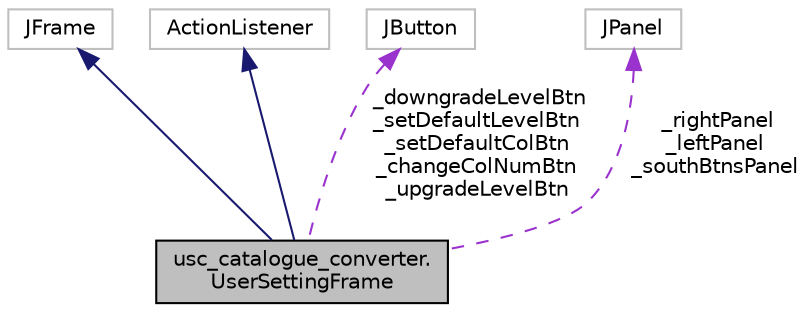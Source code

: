 digraph "usc_catalogue_converter.UserSettingFrame"
{
  edge [fontname="Helvetica",fontsize="10",labelfontname="Helvetica",labelfontsize="10"];
  node [fontname="Helvetica",fontsize="10",shape=record];
  Node3 [label="usc_catalogue_converter.\lUserSettingFrame",height=0.2,width=0.4,color="black", fillcolor="grey75", style="filled", fontcolor="black"];
  Node4 -> Node3 [dir="back",color="midnightblue",fontsize="10",style="solid",fontname="Helvetica"];
  Node4 [label="JFrame",height=0.2,width=0.4,color="grey75", fillcolor="white", style="filled"];
  Node5 -> Node3 [dir="back",color="midnightblue",fontsize="10",style="solid",fontname="Helvetica"];
  Node5 [label="ActionListener",height=0.2,width=0.4,color="grey75", fillcolor="white", style="filled"];
  Node6 -> Node3 [dir="back",color="darkorchid3",fontsize="10",style="dashed",label=" _downgradeLevelBtn\n_setDefaultLevelBtn\n_setDefaultColBtn\n_changeColNumBtn\n_upgradeLevelBtn" ,fontname="Helvetica"];
  Node6 [label="JButton",height=0.2,width=0.4,color="grey75", fillcolor="white", style="filled"];
  Node7 -> Node3 [dir="back",color="darkorchid3",fontsize="10",style="dashed",label=" _rightPanel\n_leftPanel\n_southBtnsPanel" ,fontname="Helvetica"];
  Node7 [label="JPanel",height=0.2,width=0.4,color="grey75", fillcolor="white", style="filled"];
}
